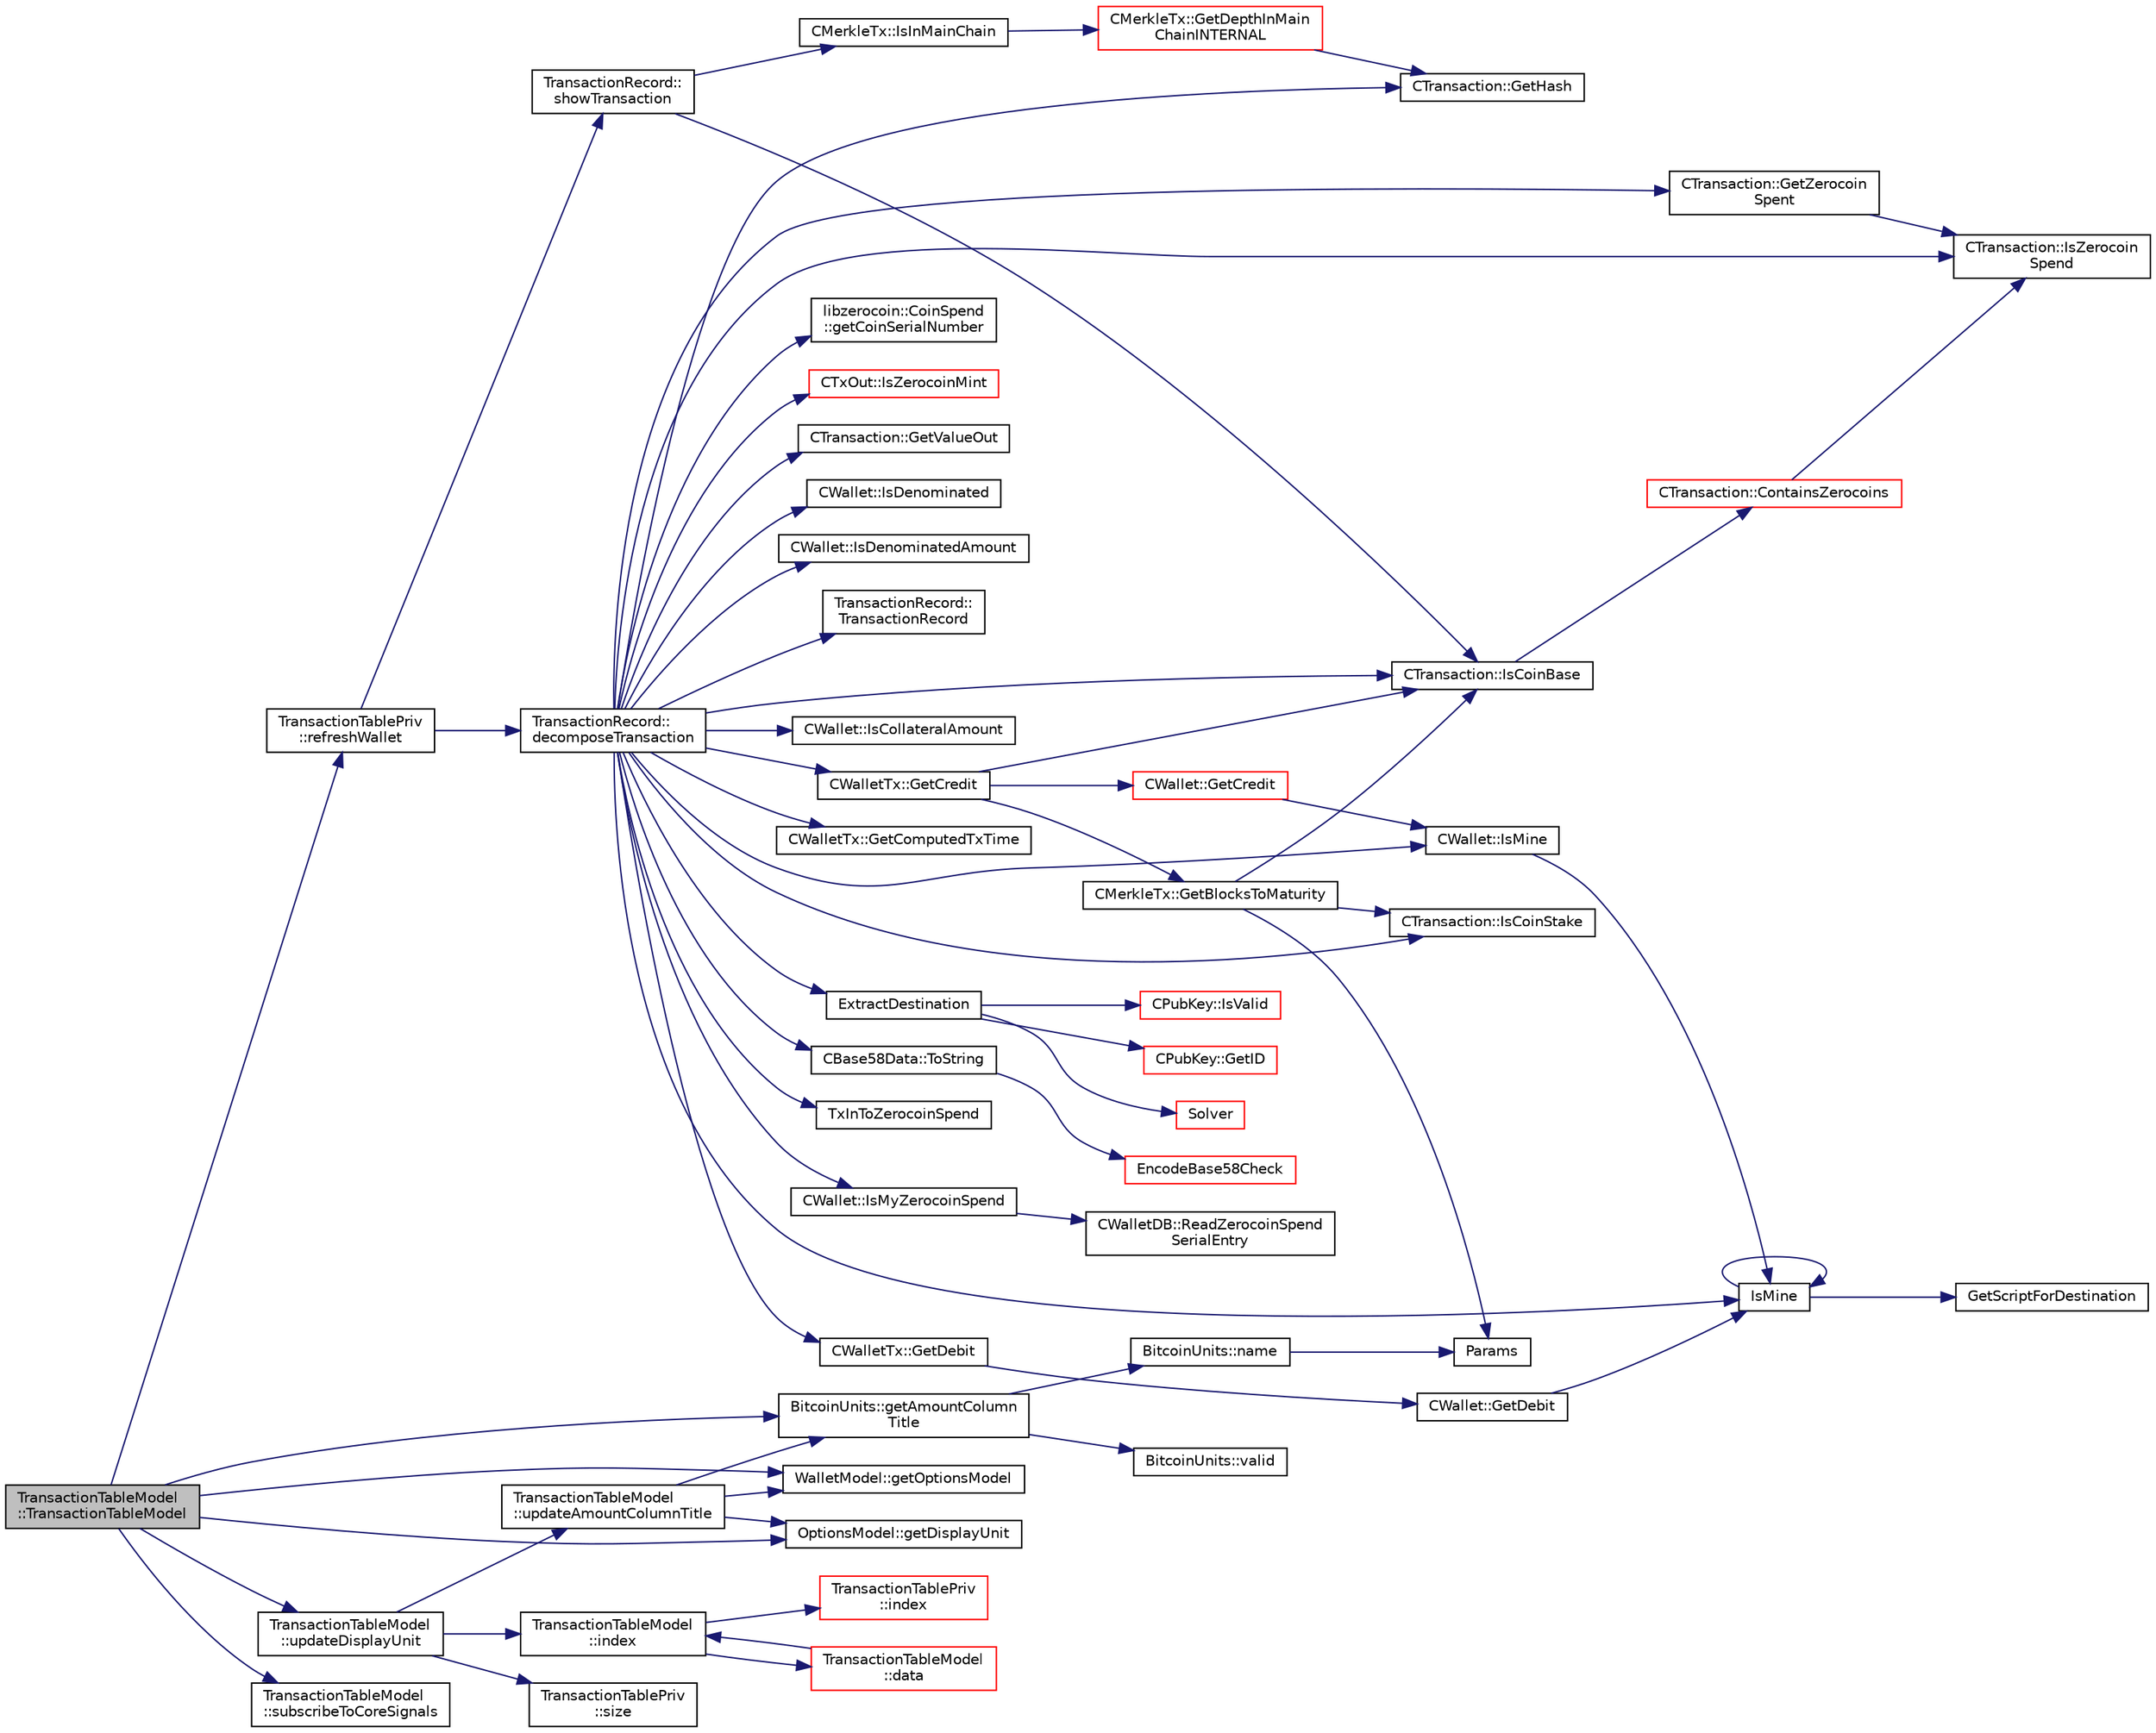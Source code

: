 digraph "TransactionTableModel::TransactionTableModel"
{
  edge [fontname="Helvetica",fontsize="10",labelfontname="Helvetica",labelfontsize="10"];
  node [fontname="Helvetica",fontsize="10",shape=record];
  rankdir="LR";
  Node0 [label="TransactionTableModel\l::TransactionTableModel",height=0.2,width=0.4,color="black", fillcolor="grey75", style="filled", fontcolor="black"];
  Node0 -> Node1 [color="midnightblue",fontsize="10",style="solid",fontname="Helvetica"];
  Node1 [label="BitcoinUnits::getAmountColumn\lTitle",height=0.2,width=0.4,color="black", fillcolor="white", style="filled",URL="$class_bitcoin_units.html#ae15618373f7e2230cb6263a0f06d2180",tooltip="Gets title for amount column including current display unit if optionsModel reference available */..."];
  Node1 -> Node2 [color="midnightblue",fontsize="10",style="solid",fontname="Helvetica"];
  Node2 [label="BitcoinUnits::valid",height=0.2,width=0.4,color="black", fillcolor="white", style="filled",URL="$class_bitcoin_units.html#a81cbc41480adfb600dad79711d336e5f",tooltip="Is unit ID valid? "];
  Node1 -> Node3 [color="midnightblue",fontsize="10",style="solid",fontname="Helvetica"];
  Node3 [label="BitcoinUnits::name",height=0.2,width=0.4,color="black", fillcolor="white", style="filled",URL="$class_bitcoin_units.html#a4cf46136434ed30728608e67e90a9cbe",tooltip="Short name. "];
  Node3 -> Node4 [color="midnightblue",fontsize="10",style="solid",fontname="Helvetica"];
  Node4 [label="Params",height=0.2,width=0.4,color="black", fillcolor="white", style="filled",URL="$chainparams_8cpp.html#ace5c5b706d71a324a417dd2db394fd4a",tooltip="Return the currently selected parameters. "];
  Node0 -> Node5 [color="midnightblue",fontsize="10",style="solid",fontname="Helvetica"];
  Node5 [label="WalletModel::getOptionsModel",height=0.2,width=0.4,color="black", fillcolor="white", style="filled",URL="$class_wallet_model.html#a96d53e56b3f8f07537ea2523f7a7d300"];
  Node0 -> Node6 [color="midnightblue",fontsize="10",style="solid",fontname="Helvetica"];
  Node6 [label="OptionsModel::getDisplayUnit",height=0.2,width=0.4,color="black", fillcolor="white", style="filled",URL="$class_options_model.html#a3b6e4d4ef42be3aaba315b8cd14f468e"];
  Node0 -> Node7 [color="midnightblue",fontsize="10",style="solid",fontname="Helvetica"];
  Node7 [label="TransactionTablePriv\l::refreshWallet",height=0.2,width=0.4,color="black", fillcolor="white", style="filled",URL="$class_transaction_table_priv.html#a1f81da5d7cfb2aac03a5e18e6bc91792"];
  Node7 -> Node8 [color="midnightblue",fontsize="10",style="solid",fontname="Helvetica"];
  Node8 [label="TransactionRecord::\lshowTransaction",height=0.2,width=0.4,color="black", fillcolor="white", style="filled",URL="$class_transaction_record.html#a5ad1d1af4bec5b15a624b7a451e8cdbf",tooltip="Decompose CWallet transaction to model transaction records. "];
  Node8 -> Node9 [color="midnightblue",fontsize="10",style="solid",fontname="Helvetica"];
  Node9 [label="CTransaction::IsCoinBase",height=0.2,width=0.4,color="black", fillcolor="white", style="filled",URL="$class_c_transaction.html#a96256e8ac1bf79ad9c057e48c41132dd"];
  Node9 -> Node10 [color="midnightblue",fontsize="10",style="solid",fontname="Helvetica"];
  Node10 [label="CTransaction::ContainsZerocoins",height=0.2,width=0.4,color="red", fillcolor="white", style="filled",URL="$class_c_transaction.html#a613051e8e5651a7500cb455f37dd1116"];
  Node10 -> Node11 [color="midnightblue",fontsize="10",style="solid",fontname="Helvetica"];
  Node11 [label="CTransaction::IsZerocoin\lSpend",height=0.2,width=0.4,color="black", fillcolor="white", style="filled",URL="$class_c_transaction.html#a4cda5603795c5f9179d4c8bd43f809cd"];
  Node8 -> Node13 [color="midnightblue",fontsize="10",style="solid",fontname="Helvetica"];
  Node13 [label="CMerkleTx::IsInMainChain",height=0.2,width=0.4,color="black", fillcolor="white", style="filled",URL="$class_c_merkle_tx.html#ad4b3623fabf1924dba2a7694e3418e1e"];
  Node13 -> Node14 [color="midnightblue",fontsize="10",style="solid",fontname="Helvetica"];
  Node14 [label="CMerkleTx::GetDepthInMain\lChainINTERNAL",height=0.2,width=0.4,color="red", fillcolor="white", style="filled",URL="$class_c_merkle_tx.html#ada4285bcdc83c90dc5829d9902b1271c"];
  Node14 -> Node18 [color="midnightblue",fontsize="10",style="solid",fontname="Helvetica"];
  Node18 [label="CTransaction::GetHash",height=0.2,width=0.4,color="black", fillcolor="white", style="filled",URL="$class_c_transaction.html#a7efd1379de830341417c0bfa23a149aa"];
  Node7 -> Node20 [color="midnightblue",fontsize="10",style="solid",fontname="Helvetica"];
  Node20 [label="TransactionRecord::\ldecomposeTransaction",height=0.2,width=0.4,color="black", fillcolor="white", style="filled",URL="$class_transaction_record.html#a9f5db4465fa5fdcc3f9af525096bcdb9"];
  Node20 -> Node21 [color="midnightblue",fontsize="10",style="solid",fontname="Helvetica"];
  Node21 [label="CWalletTx::GetComputedTxTime",height=0.2,width=0.4,color="black", fillcolor="white", style="filled",URL="$group__map_wallet.html#ga64b7c70c7da6241f3d9dffac31503921"];
  Node20 -> Node22 [color="midnightblue",fontsize="10",style="solid",fontname="Helvetica"];
  Node22 [label="CWalletTx::GetCredit",height=0.2,width=0.4,color="black", fillcolor="white", style="filled",URL="$class_c_wallet_tx.html#a176e9ecbafbee27d604acbab9804885d"];
  Node22 -> Node9 [color="midnightblue",fontsize="10",style="solid",fontname="Helvetica"];
  Node22 -> Node23 [color="midnightblue",fontsize="10",style="solid",fontname="Helvetica"];
  Node23 [label="CMerkleTx::GetBlocksToMaturity",height=0.2,width=0.4,color="black", fillcolor="white", style="filled",URL="$class_c_merkle_tx.html#a69ebd437f7b44169659c3527fe73b6ab"];
  Node23 -> Node9 [color="midnightblue",fontsize="10",style="solid",fontname="Helvetica"];
  Node23 -> Node24 [color="midnightblue",fontsize="10",style="solid",fontname="Helvetica"];
  Node24 [label="CTransaction::IsCoinStake",height=0.2,width=0.4,color="black", fillcolor="white", style="filled",URL="$class_c_transaction.html#ace4278a41a296d40dcf5fb2b9cf007ec"];
  Node23 -> Node4 [color="midnightblue",fontsize="10",style="solid",fontname="Helvetica"];
  Node22 -> Node25 [color="midnightblue",fontsize="10",style="solid",fontname="Helvetica"];
  Node25 [label="CWallet::GetCredit",height=0.2,width=0.4,color="red", fillcolor="white", style="filled",URL="$class_c_wallet.html#aa60b69c7d4ea6063ed83b13d7c6fe695"];
  Node25 -> Node28 [color="midnightblue",fontsize="10",style="solid",fontname="Helvetica"];
  Node28 [label="CWallet::IsMine",height=0.2,width=0.4,color="black", fillcolor="white", style="filled",URL="$group__map_wallet.html#ga4eada57edc1c443564b8cc9b853d955c"];
  Node28 -> Node29 [color="midnightblue",fontsize="10",style="solid",fontname="Helvetica"];
  Node29 [label="IsMine",height=0.2,width=0.4,color="black", fillcolor="white", style="filled",URL="$wallet__ismine_8cpp.html#adc59cf67d903c1ba1ef225561b85bfce"];
  Node29 -> Node30 [color="midnightblue",fontsize="10",style="solid",fontname="Helvetica"];
  Node30 [label="GetScriptForDestination",height=0.2,width=0.4,color="black", fillcolor="white", style="filled",URL="$standard_8cpp.html#ae40f28d3b46c21033f6ee1f1200d0321"];
  Node29 -> Node29 [color="midnightblue",fontsize="10",style="solid",fontname="Helvetica"];
  Node20 -> Node31 [color="midnightblue",fontsize="10",style="solid",fontname="Helvetica"];
  Node31 [label="CWalletTx::GetDebit",height=0.2,width=0.4,color="black", fillcolor="white", style="filled",URL="$class_c_wallet_tx.html#a7757c17a323e5f6f75c92acb398d3568",tooltip="filter decides which addresses will count towards the debit "];
  Node31 -> Node32 [color="midnightblue",fontsize="10",style="solid",fontname="Helvetica"];
  Node32 [label="CWallet::GetDebit",height=0.2,width=0.4,color="black", fillcolor="white", style="filled",URL="$group__map_wallet.html#ga5ab4855aac6f4b335421944403e44d6d"];
  Node32 -> Node29 [color="midnightblue",fontsize="10",style="solid",fontname="Helvetica"];
  Node20 -> Node18 [color="midnightblue",fontsize="10",style="solid",fontname="Helvetica"];
  Node20 -> Node24 [color="midnightblue",fontsize="10",style="solid",fontname="Helvetica"];
  Node20 -> Node33 [color="midnightblue",fontsize="10",style="solid",fontname="Helvetica"];
  Node33 [label="ExtractDestination",height=0.2,width=0.4,color="black", fillcolor="white", style="filled",URL="$standard_8cpp.html#a951f7e601746ae076afdf3169ecca2fc"];
  Node33 -> Node34 [color="midnightblue",fontsize="10",style="solid",fontname="Helvetica"];
  Node34 [label="Solver",height=0.2,width=0.4,color="red", fillcolor="white", style="filled",URL="$standard_8cpp.html#a6ee6be50bff44464e905680c6fcee6dc",tooltip="Return public keys or hashes from scriptPubKey, for &#39;standard&#39; transaction types. ..."];
  Node33 -> Node44 [color="midnightblue",fontsize="10",style="solid",fontname="Helvetica"];
  Node44 [label="CPubKey::IsValid",height=0.2,width=0.4,color="red", fillcolor="white", style="filled",URL="$class_c_pub_key.html#a4fa94293cf8577fd039b9a133f6c7f30"];
  Node33 -> Node47 [color="midnightblue",fontsize="10",style="solid",fontname="Helvetica"];
  Node47 [label="CPubKey::GetID",height=0.2,width=0.4,color="red", fillcolor="white", style="filled",URL="$class_c_pub_key.html#a2675f7e6f72eff68e7a5227289feb021",tooltip="Get the KeyID of this public key (hash of its serialization) "];
  Node20 -> Node29 [color="midnightblue",fontsize="10",style="solid",fontname="Helvetica"];
  Node20 -> Node28 [color="midnightblue",fontsize="10",style="solid",fontname="Helvetica"];
  Node20 -> Node54 [color="midnightblue",fontsize="10",style="solid",fontname="Helvetica"];
  Node54 [label="CBase58Data::ToString",height=0.2,width=0.4,color="black", fillcolor="white", style="filled",URL="$class_c_base58_data.html#a7dc91af403ca02694b3247b15604e220"];
  Node54 -> Node55 [color="midnightblue",fontsize="10",style="solid",fontname="Helvetica"];
  Node55 [label="EncodeBase58Check",height=0.2,width=0.4,color="red", fillcolor="white", style="filled",URL="$base58_8cpp.html#ace9a5807ee51604f33044339f073ec76",tooltip="Encode a byte vector into a base58-encoded string, including checksum. "];
  Node20 -> Node11 [color="midnightblue",fontsize="10",style="solid",fontname="Helvetica"];
  Node20 -> Node57 [color="midnightblue",fontsize="10",style="solid",fontname="Helvetica"];
  Node57 [label="TxInToZerocoinSpend",height=0.2,width=0.4,color="black", fillcolor="white", style="filled",URL="$main_8cpp.html#af5469af7fa8bbe7c9572e68c041e8e21"];
  Node20 -> Node58 [color="midnightblue",fontsize="10",style="solid",fontname="Helvetica"];
  Node58 [label="CWallet::IsMyZerocoinSpend",height=0.2,width=0.4,color="black", fillcolor="white", style="filled",URL="$group__map_wallet.html#ga0eab42ce08ccd8ed0cea28c67ec20d89"];
  Node58 -> Node59 [color="midnightblue",fontsize="10",style="solid",fontname="Helvetica"];
  Node59 [label="CWalletDB::ReadZerocoinSpend\lSerialEntry",height=0.2,width=0.4,color="black", fillcolor="white", style="filled",URL="$class_c_wallet_d_b.html#a8913787be5585ea2039920ade85a1850"];
  Node20 -> Node60 [color="midnightblue",fontsize="10",style="solid",fontname="Helvetica"];
  Node60 [label="libzerocoin::CoinSpend\l::getCoinSerialNumber",height=0.2,width=0.4,color="black", fillcolor="white", style="filled",URL="$classlibzerocoin_1_1_coin_spend.html#a125e5f3e268571a5549aa10bf9ad0f2b",tooltip="Returns the serial number of the coin spend by this proof. "];
  Node20 -> Node61 [color="midnightblue",fontsize="10",style="solid",fontname="Helvetica"];
  Node61 [label="CTxOut::IsZerocoinMint",height=0.2,width=0.4,color="red", fillcolor="white", style="filled",URL="$class_c_tx_out.html#a94d2d89e02ab1e8a7d0c2326aaa35725"];
  Node20 -> Node62 [color="midnightblue",fontsize="10",style="solid",fontname="Helvetica"];
  Node62 [label="CTransaction::GetZerocoin\lSpent",height=0.2,width=0.4,color="black", fillcolor="white", style="filled",URL="$class_c_transaction.html#a531f3c53fe315296726dcdbf0b22f1dc"];
  Node62 -> Node11 [color="midnightblue",fontsize="10",style="solid",fontname="Helvetica"];
  Node20 -> Node63 [color="midnightblue",fontsize="10",style="solid",fontname="Helvetica"];
  Node63 [label="CTransaction::GetValueOut",height=0.2,width=0.4,color="black", fillcolor="white", style="filled",URL="$class_c_transaction.html#aa4ce691dbb2ce32838d94d15801f6644"];
  Node20 -> Node9 [color="midnightblue",fontsize="10",style="solid",fontname="Helvetica"];
  Node20 -> Node64 [color="midnightblue",fontsize="10",style="solid",fontname="Helvetica"];
  Node64 [label="CWallet::IsDenominated",height=0.2,width=0.4,color="black", fillcolor="white", style="filled",URL="$group__map_wallet.html#gaadbae9ed508f11c3c2cd4c5a3ecc3477"];
  Node20 -> Node65 [color="midnightblue",fontsize="10",style="solid",fontname="Helvetica"];
  Node65 [label="CWallet::IsDenominatedAmount",height=0.2,width=0.4,color="black", fillcolor="white", style="filled",URL="$group__map_wallet.html#ga070aa9135ca31d630fa798a868c0b59c"];
  Node20 -> Node66 [color="midnightblue",fontsize="10",style="solid",fontname="Helvetica"];
  Node66 [label="TransactionRecord::\lTransactionRecord",height=0.2,width=0.4,color="black", fillcolor="white", style="filled",URL="$class_transaction_record.html#abb95ce852c0d00e86dcf7ebf63e70a83"];
  Node20 -> Node67 [color="midnightblue",fontsize="10",style="solid",fontname="Helvetica"];
  Node67 [label="CWallet::IsCollateralAmount",height=0.2,width=0.4,color="black", fillcolor="white", style="filled",URL="$group___actions.html#gaea356cdf45e0ec83056ca5b0576add2b"];
  Node0 -> Node68 [color="midnightblue",fontsize="10",style="solid",fontname="Helvetica"];
  Node68 [label="TransactionTableModel\l::updateDisplayUnit",height=0.2,width=0.4,color="black", fillcolor="white", style="filled",URL="$class_transaction_table_model.html#a8b73ff7d72ec2dd69790bc61bbe8575e"];
  Node68 -> Node69 [color="midnightblue",fontsize="10",style="solid",fontname="Helvetica"];
  Node69 [label="TransactionTableModel\l::updateAmountColumnTitle",height=0.2,width=0.4,color="black", fillcolor="white", style="filled",URL="$class_transaction_table_model.html#acbb6e7531f507369ad18b656ad7b3f10",tooltip="Updates the column title to \"Amount (DisplayUnit)\" and emits headerDataChanged() signal for table hea..."];
  Node69 -> Node1 [color="midnightblue",fontsize="10",style="solid",fontname="Helvetica"];
  Node69 -> Node5 [color="midnightblue",fontsize="10",style="solid",fontname="Helvetica"];
  Node69 -> Node6 [color="midnightblue",fontsize="10",style="solid",fontname="Helvetica"];
  Node68 -> Node70 [color="midnightblue",fontsize="10",style="solid",fontname="Helvetica"];
  Node70 [label="TransactionTableModel\l::index",height=0.2,width=0.4,color="black", fillcolor="white", style="filled",URL="$class_transaction_table_model.html#af3a9a49314f80268a77a704f7f028905"];
  Node70 -> Node71 [color="midnightblue",fontsize="10",style="solid",fontname="Helvetica"];
  Node71 [label="TransactionTableModel\l::data",height=0.2,width=0.4,color="red", fillcolor="white", style="filled",URL="$class_transaction_table_model.html#a02173c31b6014bff182e320217e30e10"];
  Node71 -> Node70 [color="midnightblue",fontsize="10",style="solid",fontname="Helvetica"];
  Node70 -> Node88 [color="midnightblue",fontsize="10",style="solid",fontname="Helvetica"];
  Node88 [label="TransactionTablePriv\l::index",height=0.2,width=0.4,color="red", fillcolor="white", style="filled",URL="$class_transaction_table_priv.html#ac692aa6aa7820e80accc971c70e0fae5"];
  Node68 -> Node103 [color="midnightblue",fontsize="10",style="solid",fontname="Helvetica"];
  Node103 [label="TransactionTablePriv\l::size",height=0.2,width=0.4,color="black", fillcolor="white", style="filled",URL="$class_transaction_table_priv.html#acc5c85ae550eca3a35b7b4d68d0994bf"];
  Node0 -> Node104 [color="midnightblue",fontsize="10",style="solid",fontname="Helvetica"];
  Node104 [label="TransactionTableModel\l::subscribeToCoreSignals",height=0.2,width=0.4,color="black", fillcolor="white", style="filled",URL="$class_transaction_table_model.html#a19bfb33d6eea831c3634954a343526a4"];
}
